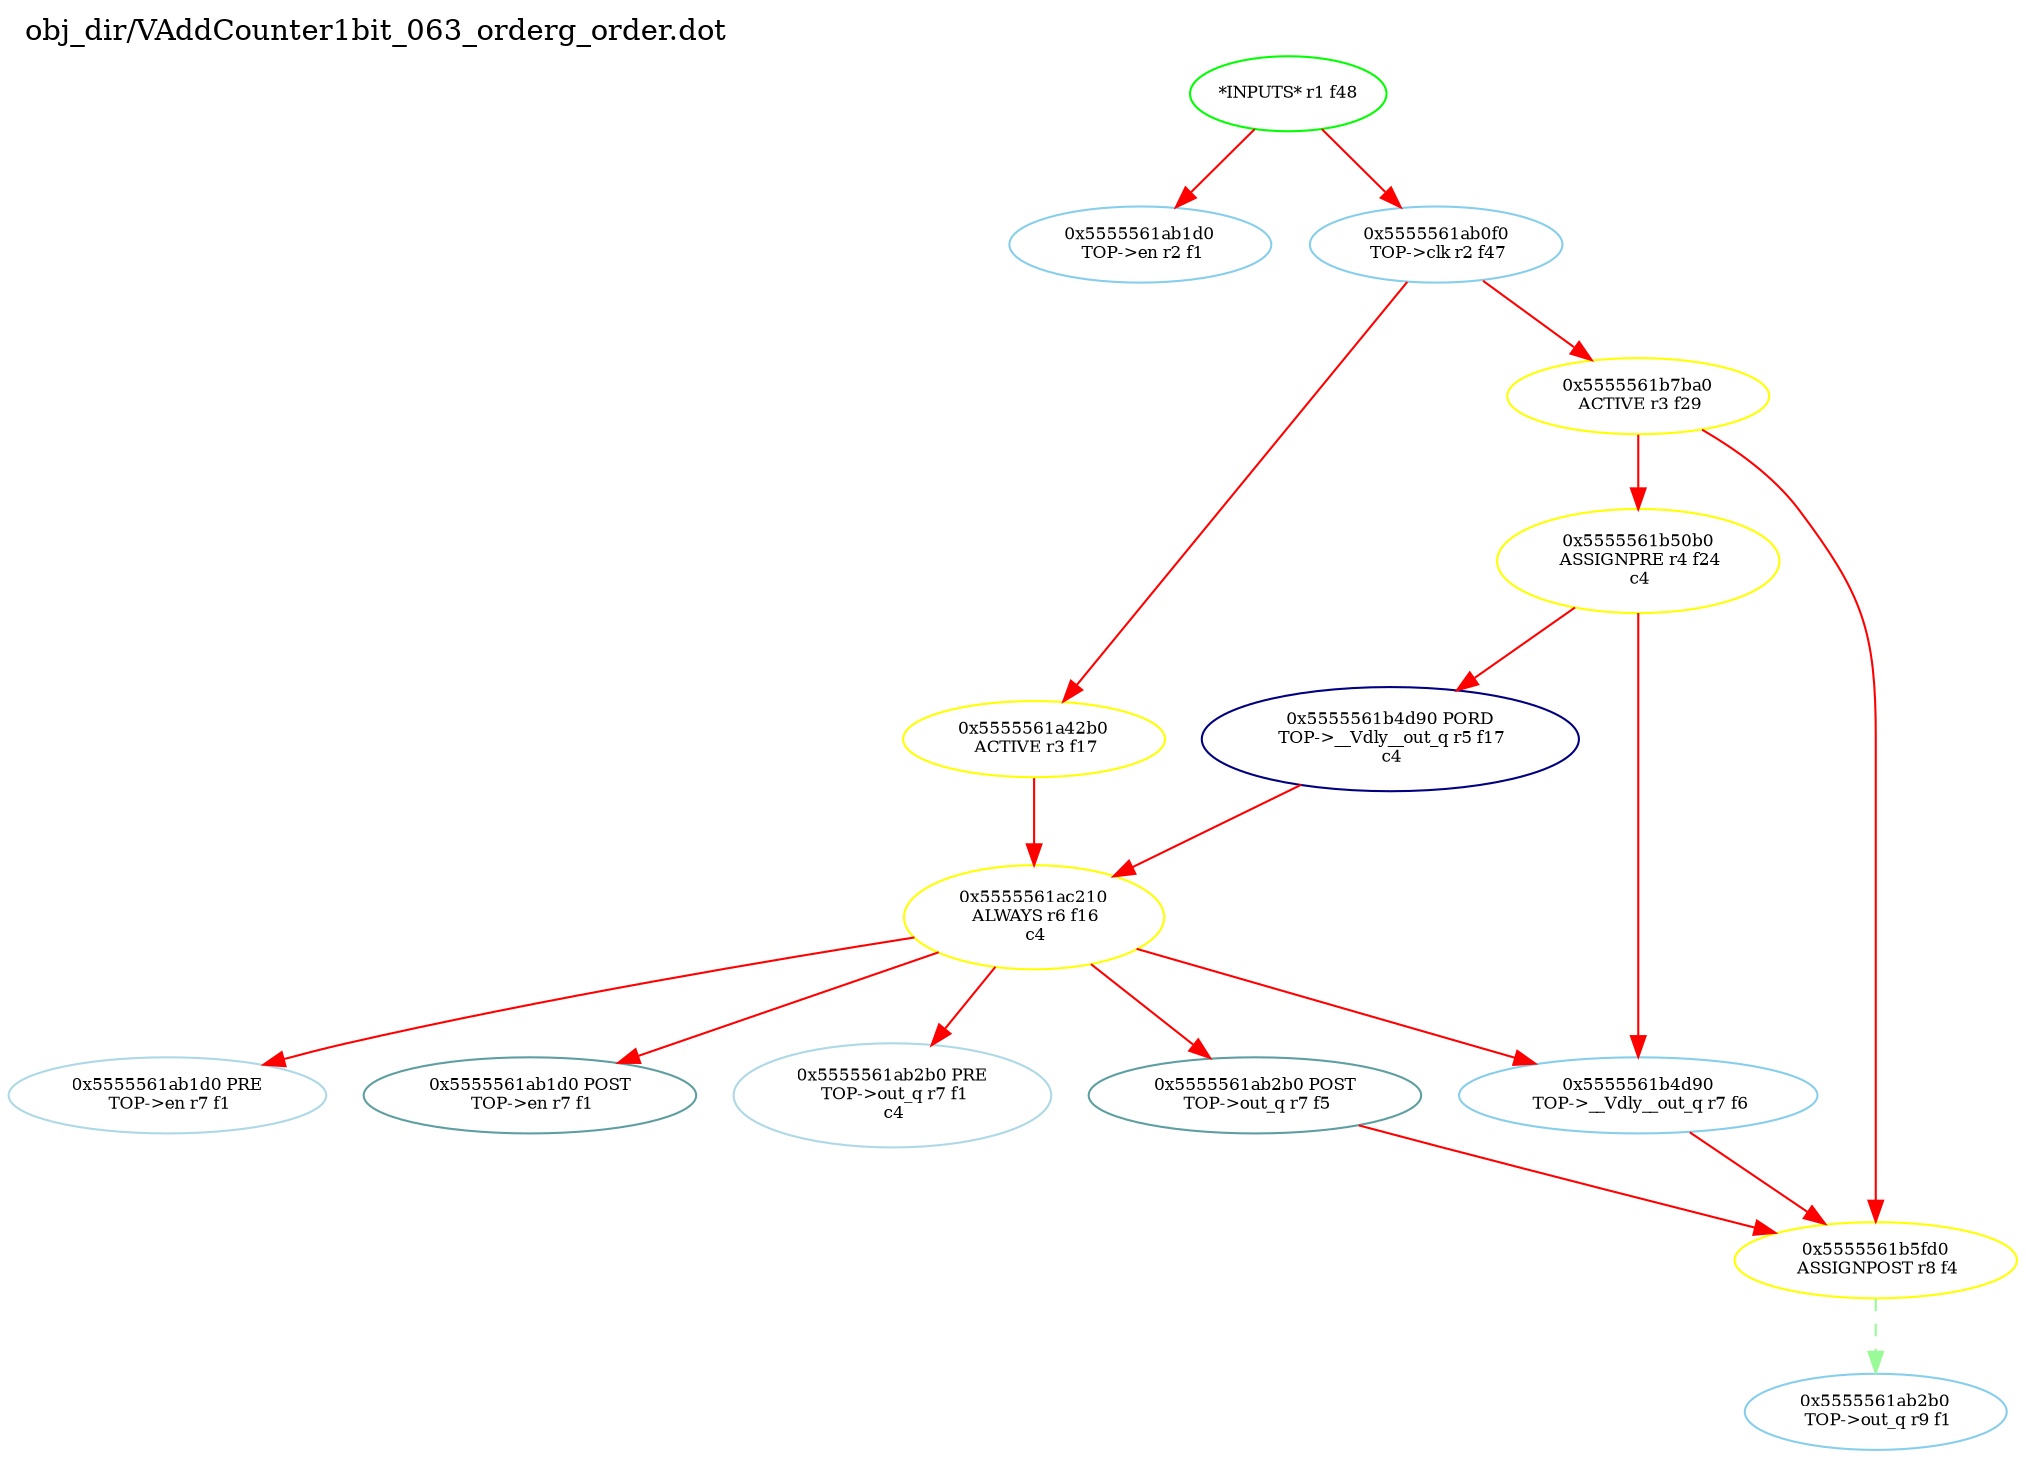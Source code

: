 digraph v3graph {
	graph	[label="obj_dir/VAddCounter1bit_063_orderg_order.dot",
		 labelloc=t, labeljust=l,
		 //size="7.5,10",
		 rankdir=TB];
	n0	[fontsize=8 label="*INPUTS* r1 f48", color=green];
	n0x5555561aaf30_1	[fontsize=8 label="0x5555561ab1d0\n TOP->en r2 f1", color=skyblue];
	n0x5555561aaf30_2	[fontsize=8 label="0x5555561ab0f0\n TOP->clk r2 f47", color=skyblue];
	n0x5555561aaf30_3	[fontsize=8 label="0x5555561a42b0\n ACTIVE r3 f17", color=yellow];
	n0x5555561aaf30_4	[fontsize=8 label="0x5555561b7ba0\n ACTIVE r3 f29", color=yellow];
	n0x5555561aaf30_5	[fontsize=8 label="0x5555561b50b0\n ASSIGNPRE r4 f24\n c4", color=yellow];
	n0x5555561aaf30_6	[fontsize=8 label="0x5555561b4d90 PORD\n TOP->__Vdly__out_q r5 f17\n c4", color=NavyBlue];
	n0x5555561aaf30_7	[fontsize=8 label="0x5555561ac210\n ALWAYS r6 f16\n c4", color=yellow];
	n0x5555561aaf30_8	[fontsize=8 label="0x5555561ab1d0 PRE\n TOP->en r7 f1", color=lightblue];
	n0x5555561aaf30_9	[fontsize=8 label="0x5555561ab1d0 POST\n TOP->en r7 f1", color=CadetBlue];
	n0x5555561aaf30_10	[fontsize=8 label="0x5555561ab2b0 PRE\n TOP->out_q r7 f1\n c4", color=lightblue];
	n0x5555561aaf30_11	[fontsize=8 label="0x5555561ab2b0 POST\n TOP->out_q r7 f5", color=CadetBlue];
	n0x5555561aaf30_12	[fontsize=8 label="0x5555561b4d90\n TOP->__Vdly__out_q r7 f6", color=skyblue];
	n0x5555561aaf30_13	[fontsize=8 label="0x5555561b5fd0\n ASSIGNPOST r8 f4", color=yellow];
	n0x5555561aaf30_14	[fontsize=8 label="0x5555561ab2b0\n TOP->out_q r9 f1", color=skyblue];
	n0 -> n0x5555561aaf30_1 [fontsize=8 label="" weight=1 color=red];
	n0 -> n0x5555561aaf30_2 [fontsize=8 label="" weight=1 color=red];
	n0x5555561aaf30_2 -> n0x5555561aaf30_3 [fontsize=8 label="" weight=8 color=red];
	n0x5555561aaf30_2 -> n0x5555561aaf30_4 [fontsize=8 label="" weight=8 color=red];
	n0x5555561aaf30_3 -> n0x5555561aaf30_7 [fontsize=8 label="" weight=32 color=red];
	n0x5555561aaf30_4 -> n0x5555561aaf30_5 [fontsize=8 label="" weight=32 color=red];
	n0x5555561aaf30_4 -> n0x5555561aaf30_13 [fontsize=8 label="" weight=32 color=red];
	n0x5555561aaf30_5 -> n0x5555561aaf30_6 [fontsize=8 label="" weight=32 color=red];
	n0x5555561aaf30_5 -> n0x5555561aaf30_12 [fontsize=8 label="" weight=32 color=red];
	n0x5555561aaf30_6 -> n0x5555561aaf30_7 [fontsize=8 label="" weight=32 color=red];
	n0x5555561aaf30_7 -> n0x5555561aaf30_8 [fontsize=8 label="" weight=32 color=red];
	n0x5555561aaf30_7 -> n0x5555561aaf30_9 [fontsize=8 label="" weight=2 color=red];
	n0x5555561aaf30_7 -> n0x5555561aaf30_10 [fontsize=8 label="" weight=32 color=red];
	n0x5555561aaf30_7 -> n0x5555561aaf30_11 [fontsize=8 label="" weight=2 color=red];
	n0x5555561aaf30_7 -> n0x5555561aaf30_12 [fontsize=8 label="" weight=32 color=red];
	n0x5555561aaf30_11 -> n0x5555561aaf30_13 [fontsize=8 label="" weight=2 color=red];
	n0x5555561aaf30_12 -> n0x5555561aaf30_13 [fontsize=8 label="" weight=8 color=red];
	n0x5555561aaf30_13 -> n0x5555561aaf30_14 [fontsize=8 label="" weight=1 color=PaleGreen style=dashed];
}
